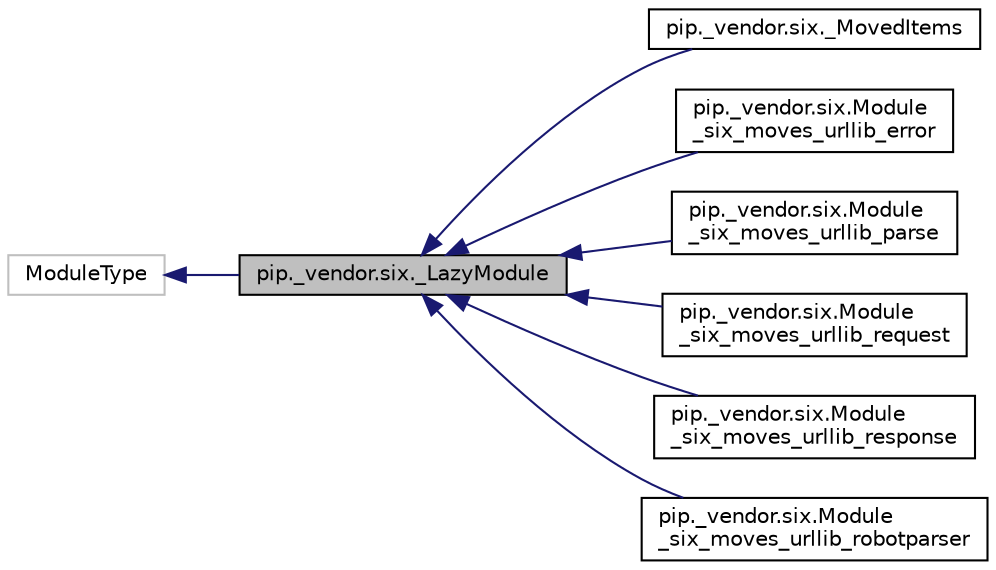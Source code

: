 digraph "pip._vendor.six._LazyModule"
{
  edge [fontname="Helvetica",fontsize="10",labelfontname="Helvetica",labelfontsize="10"];
  node [fontname="Helvetica",fontsize="10",shape=record];
  rankdir="LR";
  Node0 [label="pip._vendor.six._LazyModule",height=0.2,width=0.4,color="black", fillcolor="grey75", style="filled", fontcolor="black"];
  Node1 -> Node0 [dir="back",color="midnightblue",fontsize="10",style="solid",fontname="Helvetica"];
  Node1 [label="ModuleType",height=0.2,width=0.4,color="grey75", fillcolor="white", style="filled"];
  Node0 -> Node2 [dir="back",color="midnightblue",fontsize="10",style="solid",fontname="Helvetica"];
  Node2 [label="pip._vendor.six._MovedItems",height=0.2,width=0.4,color="black", fillcolor="white", style="filled",URL="$classpip_1_1__vendor_1_1six_1_1___moved_items.html"];
  Node0 -> Node3 [dir="back",color="midnightblue",fontsize="10",style="solid",fontname="Helvetica"];
  Node3 [label="pip._vendor.six.Module\l_six_moves_urllib_error",height=0.2,width=0.4,color="black", fillcolor="white", style="filled",URL="$classpip_1_1__vendor_1_1six_1_1_module__six__moves__urllib__error.html"];
  Node0 -> Node4 [dir="back",color="midnightblue",fontsize="10",style="solid",fontname="Helvetica"];
  Node4 [label="pip._vendor.six.Module\l_six_moves_urllib_parse",height=0.2,width=0.4,color="black", fillcolor="white", style="filled",URL="$classpip_1_1__vendor_1_1six_1_1_module__six__moves__urllib__parse.html"];
  Node0 -> Node5 [dir="back",color="midnightblue",fontsize="10",style="solid",fontname="Helvetica"];
  Node5 [label="pip._vendor.six.Module\l_six_moves_urllib_request",height=0.2,width=0.4,color="black", fillcolor="white", style="filled",URL="$classpip_1_1__vendor_1_1six_1_1_module__six__moves__urllib__request.html"];
  Node0 -> Node6 [dir="back",color="midnightblue",fontsize="10",style="solid",fontname="Helvetica"];
  Node6 [label="pip._vendor.six.Module\l_six_moves_urllib_response",height=0.2,width=0.4,color="black", fillcolor="white", style="filled",URL="$classpip_1_1__vendor_1_1six_1_1_module__six__moves__urllib__response.html"];
  Node0 -> Node7 [dir="back",color="midnightblue",fontsize="10",style="solid",fontname="Helvetica"];
  Node7 [label="pip._vendor.six.Module\l_six_moves_urllib_robotparser",height=0.2,width=0.4,color="black", fillcolor="white", style="filled",URL="$classpip_1_1__vendor_1_1six_1_1_module__six__moves__urllib__robotparser.html"];
}
